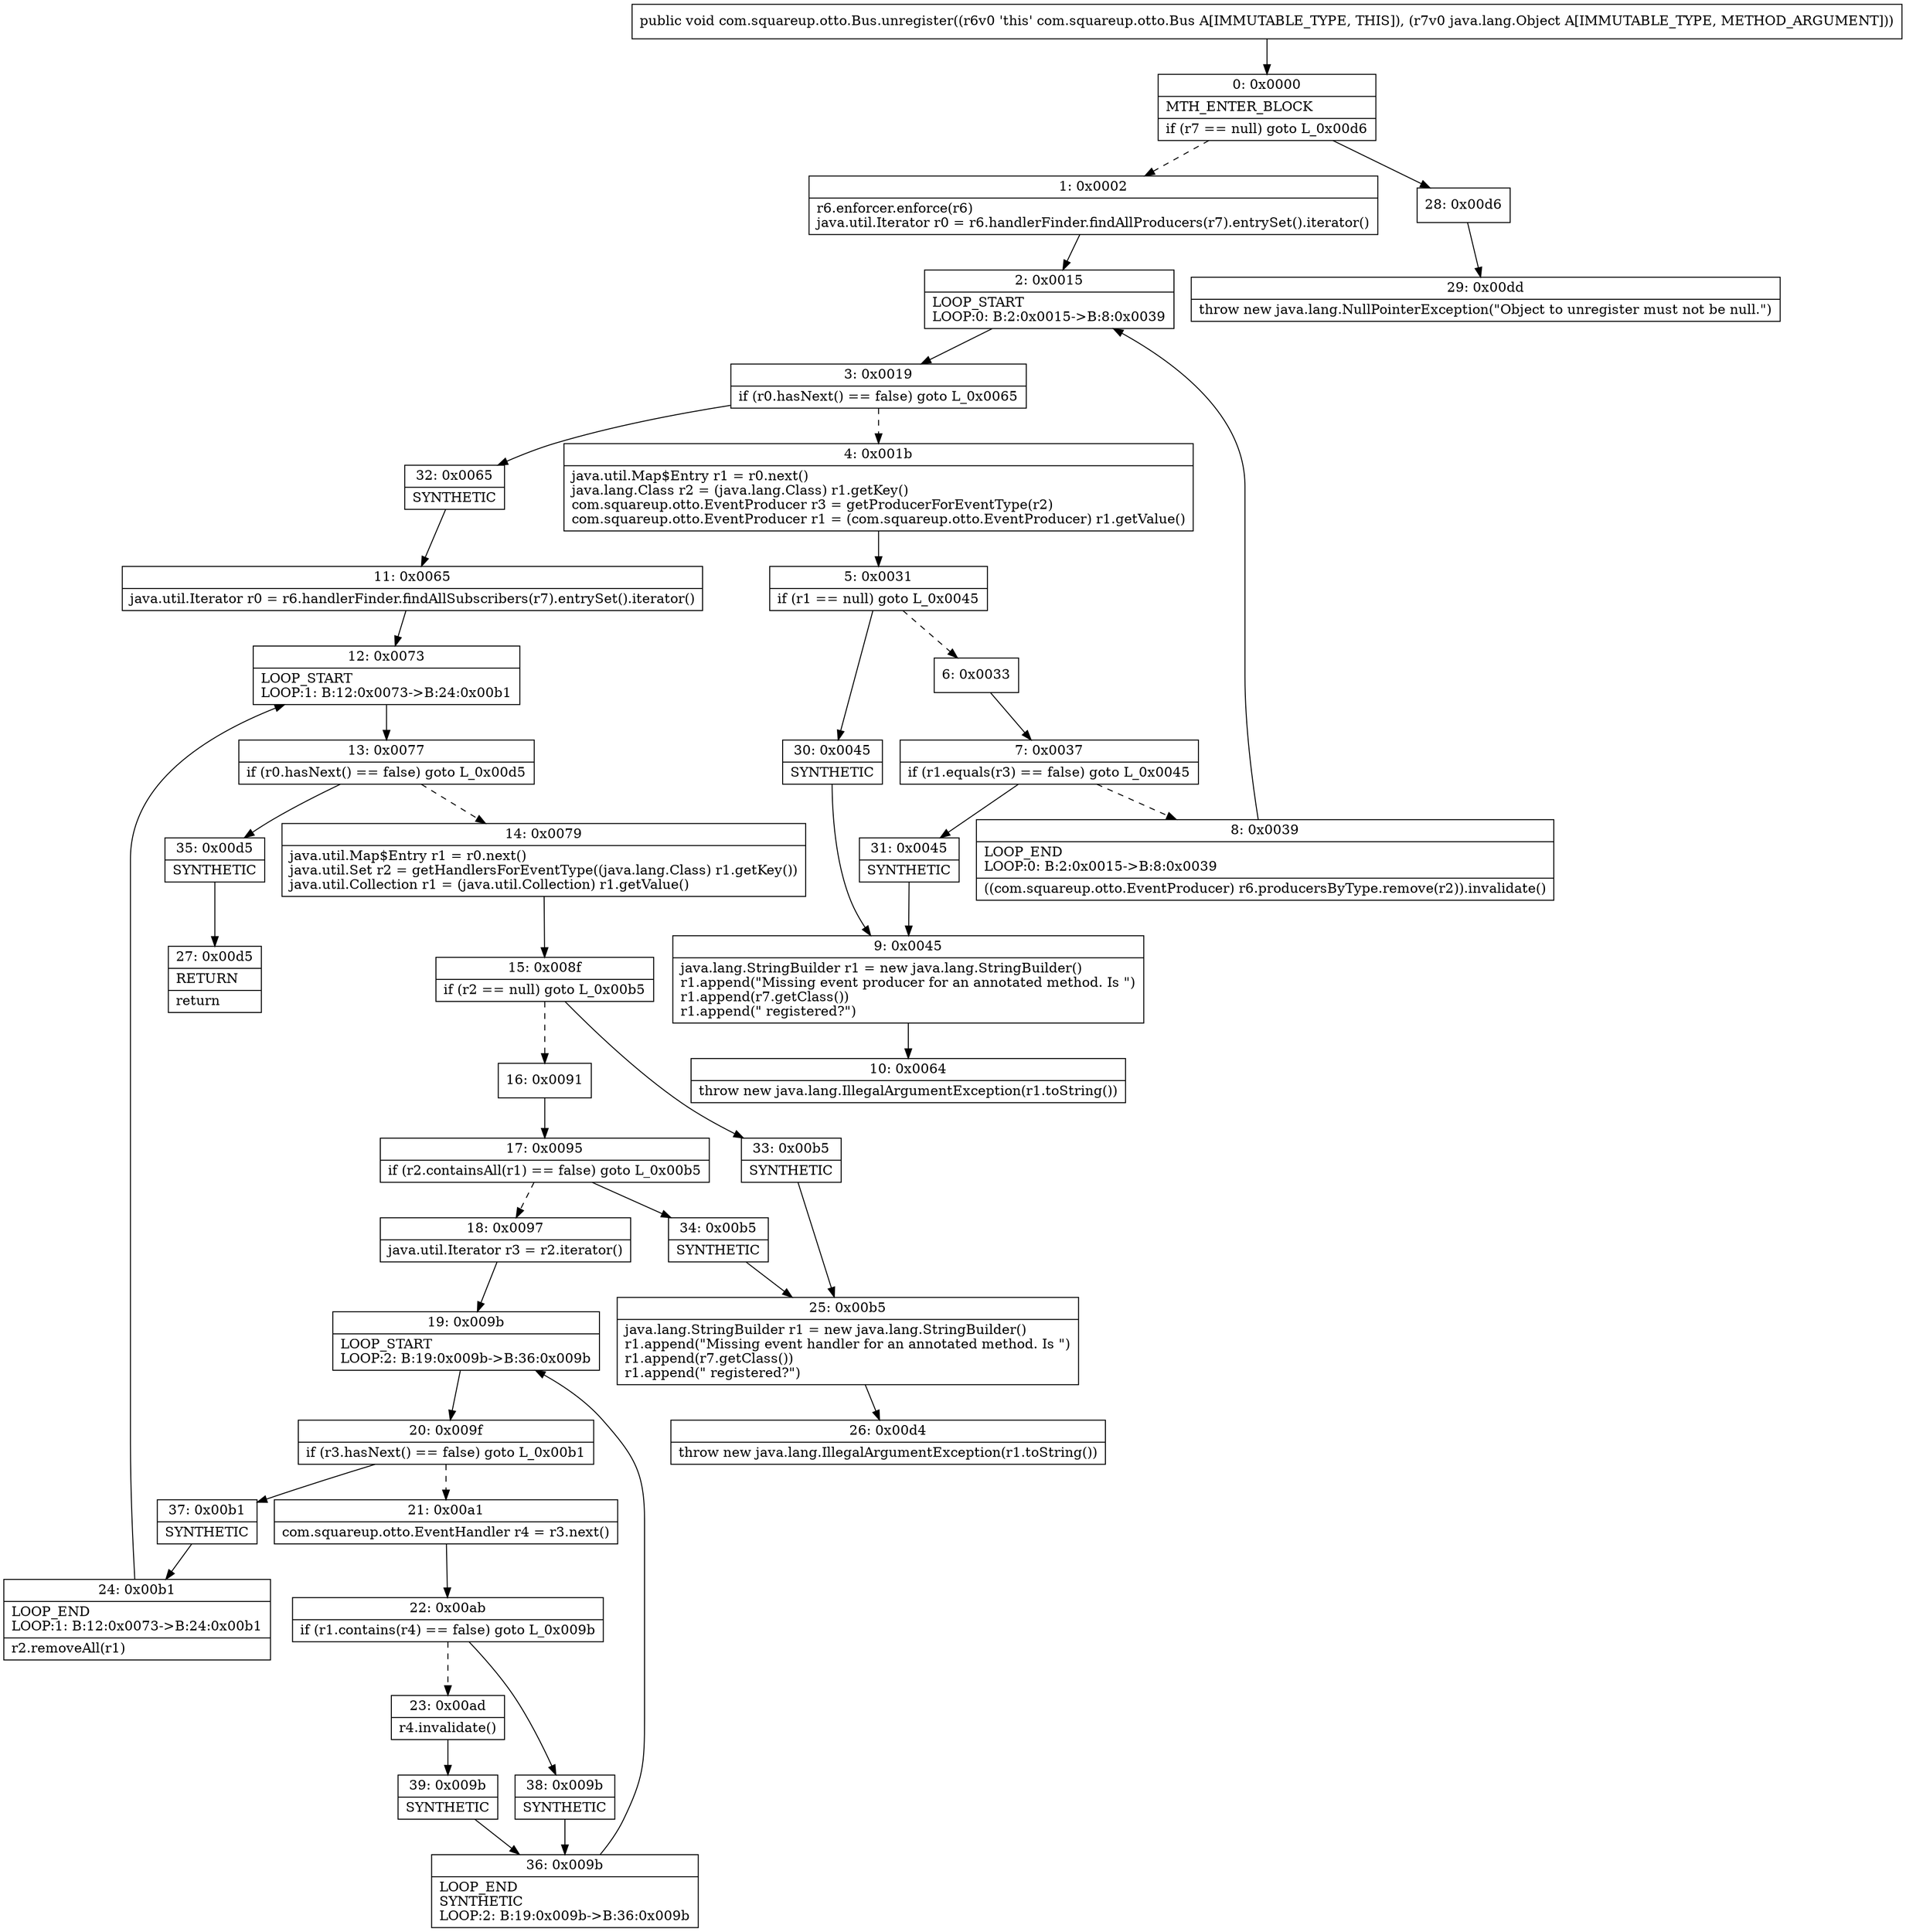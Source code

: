 digraph "CFG forcom.squareup.otto.Bus.unregister(Ljava\/lang\/Object;)V" {
Node_0 [shape=record,label="{0\:\ 0x0000|MTH_ENTER_BLOCK\l|if (r7 == null) goto L_0x00d6\l}"];
Node_1 [shape=record,label="{1\:\ 0x0002|r6.enforcer.enforce(r6)\ljava.util.Iterator r0 = r6.handlerFinder.findAllProducers(r7).entrySet().iterator()\l}"];
Node_2 [shape=record,label="{2\:\ 0x0015|LOOP_START\lLOOP:0: B:2:0x0015\-\>B:8:0x0039\l}"];
Node_3 [shape=record,label="{3\:\ 0x0019|if (r0.hasNext() == false) goto L_0x0065\l}"];
Node_4 [shape=record,label="{4\:\ 0x001b|java.util.Map$Entry r1 = r0.next()\ljava.lang.Class r2 = (java.lang.Class) r1.getKey()\lcom.squareup.otto.EventProducer r3 = getProducerForEventType(r2)\lcom.squareup.otto.EventProducer r1 = (com.squareup.otto.EventProducer) r1.getValue()\l}"];
Node_5 [shape=record,label="{5\:\ 0x0031|if (r1 == null) goto L_0x0045\l}"];
Node_6 [shape=record,label="{6\:\ 0x0033}"];
Node_7 [shape=record,label="{7\:\ 0x0037|if (r1.equals(r3) == false) goto L_0x0045\l}"];
Node_8 [shape=record,label="{8\:\ 0x0039|LOOP_END\lLOOP:0: B:2:0x0015\-\>B:8:0x0039\l|((com.squareup.otto.EventProducer) r6.producersByType.remove(r2)).invalidate()\l}"];
Node_9 [shape=record,label="{9\:\ 0x0045|java.lang.StringBuilder r1 = new java.lang.StringBuilder()\lr1.append(\"Missing event producer for an annotated method. Is \")\lr1.append(r7.getClass())\lr1.append(\" registered?\")\l}"];
Node_10 [shape=record,label="{10\:\ 0x0064|throw new java.lang.IllegalArgumentException(r1.toString())\l}"];
Node_11 [shape=record,label="{11\:\ 0x0065|java.util.Iterator r0 = r6.handlerFinder.findAllSubscribers(r7).entrySet().iterator()\l}"];
Node_12 [shape=record,label="{12\:\ 0x0073|LOOP_START\lLOOP:1: B:12:0x0073\-\>B:24:0x00b1\l}"];
Node_13 [shape=record,label="{13\:\ 0x0077|if (r0.hasNext() == false) goto L_0x00d5\l}"];
Node_14 [shape=record,label="{14\:\ 0x0079|java.util.Map$Entry r1 = r0.next()\ljava.util.Set r2 = getHandlersForEventType((java.lang.Class) r1.getKey())\ljava.util.Collection r1 = (java.util.Collection) r1.getValue()\l}"];
Node_15 [shape=record,label="{15\:\ 0x008f|if (r2 == null) goto L_0x00b5\l}"];
Node_16 [shape=record,label="{16\:\ 0x0091}"];
Node_17 [shape=record,label="{17\:\ 0x0095|if (r2.containsAll(r1) == false) goto L_0x00b5\l}"];
Node_18 [shape=record,label="{18\:\ 0x0097|java.util.Iterator r3 = r2.iterator()\l}"];
Node_19 [shape=record,label="{19\:\ 0x009b|LOOP_START\lLOOP:2: B:19:0x009b\-\>B:36:0x009b\l}"];
Node_20 [shape=record,label="{20\:\ 0x009f|if (r3.hasNext() == false) goto L_0x00b1\l}"];
Node_21 [shape=record,label="{21\:\ 0x00a1|com.squareup.otto.EventHandler r4 = r3.next()\l}"];
Node_22 [shape=record,label="{22\:\ 0x00ab|if (r1.contains(r4) == false) goto L_0x009b\l}"];
Node_23 [shape=record,label="{23\:\ 0x00ad|r4.invalidate()\l}"];
Node_24 [shape=record,label="{24\:\ 0x00b1|LOOP_END\lLOOP:1: B:12:0x0073\-\>B:24:0x00b1\l|r2.removeAll(r1)\l}"];
Node_25 [shape=record,label="{25\:\ 0x00b5|java.lang.StringBuilder r1 = new java.lang.StringBuilder()\lr1.append(\"Missing event handler for an annotated method. Is \")\lr1.append(r7.getClass())\lr1.append(\" registered?\")\l}"];
Node_26 [shape=record,label="{26\:\ 0x00d4|throw new java.lang.IllegalArgumentException(r1.toString())\l}"];
Node_27 [shape=record,label="{27\:\ 0x00d5|RETURN\l|return\l}"];
Node_28 [shape=record,label="{28\:\ 0x00d6}"];
Node_29 [shape=record,label="{29\:\ 0x00dd|throw new java.lang.NullPointerException(\"Object to unregister must not be null.\")\l}"];
Node_30 [shape=record,label="{30\:\ 0x0045|SYNTHETIC\l}"];
Node_31 [shape=record,label="{31\:\ 0x0045|SYNTHETIC\l}"];
Node_32 [shape=record,label="{32\:\ 0x0065|SYNTHETIC\l}"];
Node_33 [shape=record,label="{33\:\ 0x00b5|SYNTHETIC\l}"];
Node_34 [shape=record,label="{34\:\ 0x00b5|SYNTHETIC\l}"];
Node_35 [shape=record,label="{35\:\ 0x00d5|SYNTHETIC\l}"];
Node_36 [shape=record,label="{36\:\ 0x009b|LOOP_END\lSYNTHETIC\lLOOP:2: B:19:0x009b\-\>B:36:0x009b\l}"];
Node_37 [shape=record,label="{37\:\ 0x00b1|SYNTHETIC\l}"];
Node_38 [shape=record,label="{38\:\ 0x009b|SYNTHETIC\l}"];
Node_39 [shape=record,label="{39\:\ 0x009b|SYNTHETIC\l}"];
MethodNode[shape=record,label="{public void com.squareup.otto.Bus.unregister((r6v0 'this' com.squareup.otto.Bus A[IMMUTABLE_TYPE, THIS]), (r7v0 java.lang.Object A[IMMUTABLE_TYPE, METHOD_ARGUMENT])) }"];
MethodNode -> Node_0;
Node_0 -> Node_1[style=dashed];
Node_0 -> Node_28;
Node_1 -> Node_2;
Node_2 -> Node_3;
Node_3 -> Node_4[style=dashed];
Node_3 -> Node_32;
Node_4 -> Node_5;
Node_5 -> Node_6[style=dashed];
Node_5 -> Node_30;
Node_6 -> Node_7;
Node_7 -> Node_8[style=dashed];
Node_7 -> Node_31;
Node_8 -> Node_2;
Node_9 -> Node_10;
Node_11 -> Node_12;
Node_12 -> Node_13;
Node_13 -> Node_14[style=dashed];
Node_13 -> Node_35;
Node_14 -> Node_15;
Node_15 -> Node_16[style=dashed];
Node_15 -> Node_33;
Node_16 -> Node_17;
Node_17 -> Node_18[style=dashed];
Node_17 -> Node_34;
Node_18 -> Node_19;
Node_19 -> Node_20;
Node_20 -> Node_21[style=dashed];
Node_20 -> Node_37;
Node_21 -> Node_22;
Node_22 -> Node_23[style=dashed];
Node_22 -> Node_38;
Node_23 -> Node_39;
Node_24 -> Node_12;
Node_25 -> Node_26;
Node_28 -> Node_29;
Node_30 -> Node_9;
Node_31 -> Node_9;
Node_32 -> Node_11;
Node_33 -> Node_25;
Node_34 -> Node_25;
Node_35 -> Node_27;
Node_36 -> Node_19;
Node_37 -> Node_24;
Node_38 -> Node_36;
Node_39 -> Node_36;
}

